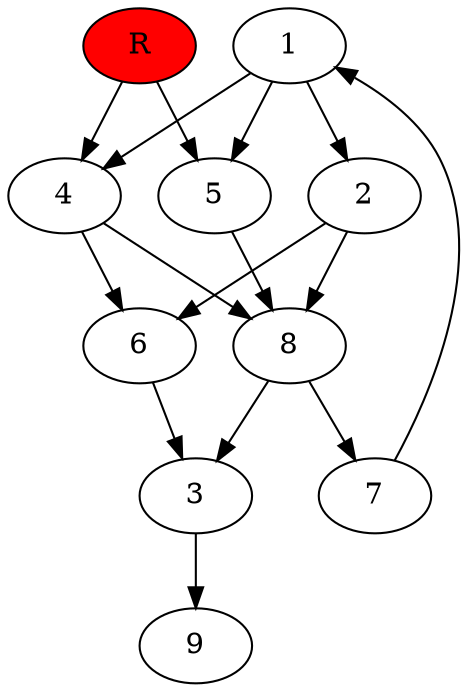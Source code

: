 digraph prb62649 {
	1
	2
	3
	4
	5
	6
	7
	8
	R [fillcolor="#ff0000" style=filled]
	1 -> 2
	1 -> 4
	1 -> 5
	2 -> 6
	2 -> 8
	3 -> 9
	4 -> 6
	4 -> 8
	5 -> 8
	6 -> 3
	7 -> 1
	8 -> 3
	8 -> 7
	R -> 4
	R -> 5
}
